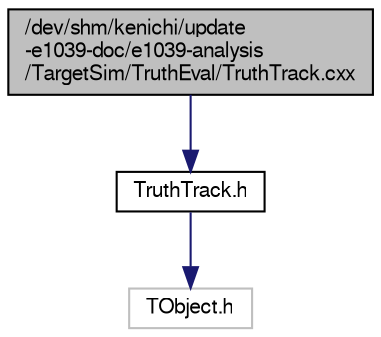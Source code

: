 digraph "/dev/shm/kenichi/update-e1039-doc/e1039-analysis/TargetSim/TruthEval/TruthTrack.cxx"
{
  bgcolor="transparent";
  edge [fontname="FreeSans",fontsize="10",labelfontname="FreeSans",labelfontsize="10"];
  node [fontname="FreeSans",fontsize="10",shape=record];
  Node1 [label="/dev/shm/kenichi/update\l-e1039-doc/e1039-analysis\l/TargetSim/TruthEval/TruthTrack.cxx",height=0.2,width=0.4,color="black", fillcolor="grey75", style="filled" fontcolor="black"];
  Node1 -> Node2 [color="midnightblue",fontsize="10",style="solid",fontname="FreeSans"];
  Node2 [label="TruthTrack.h",height=0.2,width=0.4,color="black",URL="$d7/d9c/TruthTrack_8h.html"];
  Node2 -> Node3 [color="midnightblue",fontsize="10",style="solid",fontname="FreeSans"];
  Node3 [label="TObject.h",height=0.2,width=0.4,color="grey75"];
}
